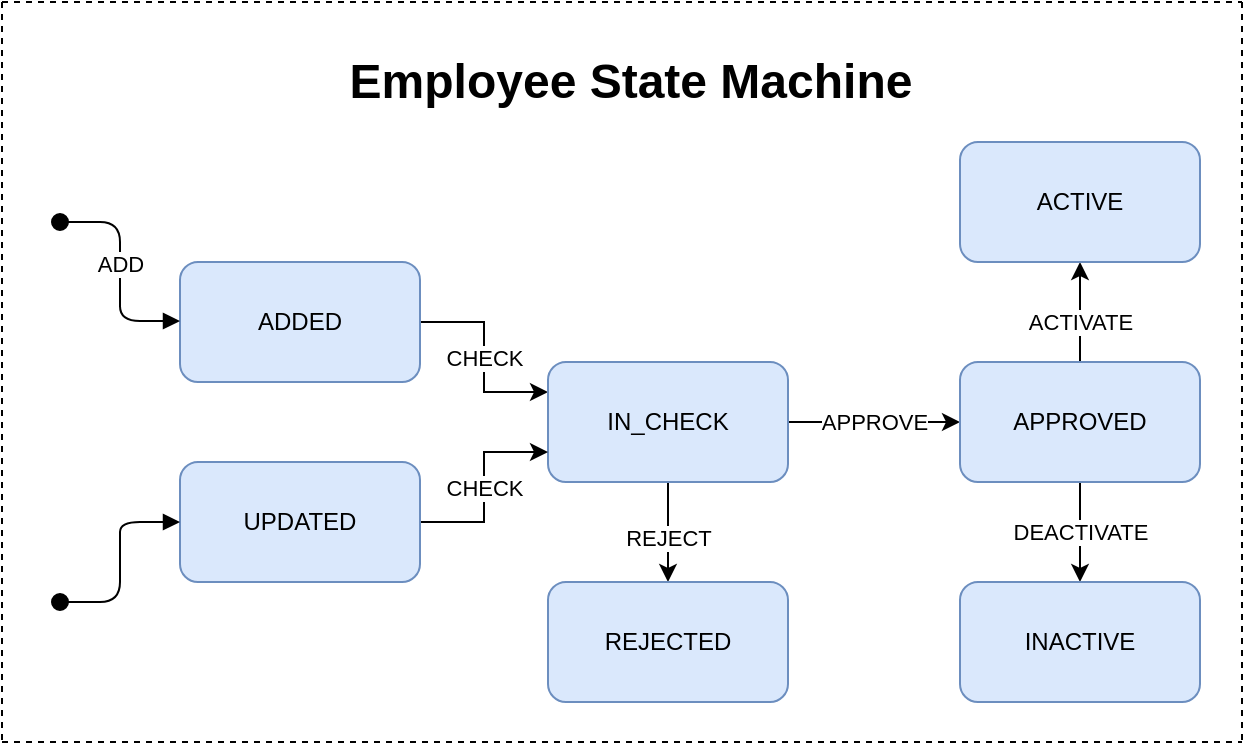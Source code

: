 <mxfile version="14.2.3" type="device"><diagram id="A9IpNxGT72lTrOjQaERG" name="Page-1"><mxGraphModel dx="796" dy="433" grid="1" gridSize="10" guides="1" tooltips="1" connect="1" arrows="1" fold="1" page="1" pageScale="1" pageWidth="827" pageHeight="1169" math="0" shadow="0"><root><mxCell id="0"/><mxCell id="1" parent="0"/><mxCell id="8NBOLbM3kLTDasVqkxs4-28" value="Employee State Machine" style="text;strokeColor=none;fillColor=none;html=1;fontSize=24;fontStyle=1;verticalAlign=middle;align=center;rounded=1;" parent="1" vertex="1"><mxGeometry x="264" y="20" width="100" height="40" as="geometry"/></mxCell><mxCell id="8NBOLbM3kLTDasVqkxs4-77" value="" style="endArrow=none;dashed=1;html=1;" parent="1" edge="1"><mxGeometry width="50" height="50" relative="1" as="geometry"><mxPoint y="370" as="sourcePoint"/><mxPoint x="620" y="370" as="targetPoint"/><Array as="points"><mxPoint x="490" y="370"/></Array></mxGeometry></mxCell><mxCell id="8NBOLbM3kLTDasVqkxs4-79" value="" style="endArrow=none;dashed=1;html=1;" parent="1" edge="1"><mxGeometry width="50" height="50" relative="1" as="geometry"><mxPoint as="sourcePoint"/><mxPoint x="620" as="targetPoint"/><Array as="points"/></mxGeometry></mxCell><mxCell id="8NBOLbM3kLTDasVqkxs4-82" value="" style="endArrow=none;dashed=1;html=1;" parent="1" edge="1"><mxGeometry width="50" height="50" relative="1" as="geometry"><mxPoint as="sourcePoint"/><mxPoint y="370" as="targetPoint"/><Array as="points"/></mxGeometry></mxCell><mxCell id="8NBOLbM3kLTDasVqkxs4-83" value="" style="endArrow=none;dashed=1;html=1;" parent="1" edge="1"><mxGeometry width="50" height="50" relative="1" as="geometry"><mxPoint x="620" as="sourcePoint"/><mxPoint x="620" y="370" as="targetPoint"/><Array as="points"/></mxGeometry></mxCell><mxCell id="qbmrbPPvg9N7RawsfmPm-8" value="CHECK" style="edgeStyle=orthogonalEdgeStyle;rounded=0;orthogonalLoop=1;jettySize=auto;html=1;exitX=1;exitY=0.5;exitDx=0;exitDy=0;entryX=0;entryY=0.25;entryDx=0;entryDy=0;" edge="1" parent="1" source="qbmrbPPvg9N7RawsfmPm-1" target="qbmrbPPvg9N7RawsfmPm-2"><mxGeometry relative="1" as="geometry"/></mxCell><mxCell id="qbmrbPPvg9N7RawsfmPm-1" value="ADDED" style="rounded=1;whiteSpace=wrap;html=1;fillColor=#dae8fc;strokeColor=#6c8ebf;" vertex="1" parent="1"><mxGeometry x="89" y="130" width="120" height="60" as="geometry"/></mxCell><mxCell id="qbmrbPPvg9N7RawsfmPm-9" value="APPROVE" style="edgeStyle=orthogonalEdgeStyle;rounded=0;orthogonalLoop=1;jettySize=auto;html=1;exitX=1;exitY=0.5;exitDx=0;exitDy=0;entryX=0;entryY=0.5;entryDx=0;entryDy=0;" edge="1" parent="1" source="qbmrbPPvg9N7RawsfmPm-2" target="qbmrbPPvg9N7RawsfmPm-4"><mxGeometry relative="1" as="geometry"><Array as="points"><mxPoint x="449" y="210"/></Array></mxGeometry></mxCell><mxCell id="qbmrbPPvg9N7RawsfmPm-10" value="REJECT" style="rounded=0;orthogonalLoop=1;jettySize=auto;html=1;exitX=0.5;exitY=1;exitDx=0;exitDy=0;entryX=0.5;entryY=0;entryDx=0;entryDy=0;" edge="1" parent="1" source="qbmrbPPvg9N7RawsfmPm-2" target="qbmrbPPvg9N7RawsfmPm-5"><mxGeometry x="0.104" relative="1" as="geometry"><mxPoint as="offset"/></mxGeometry></mxCell><mxCell id="qbmrbPPvg9N7RawsfmPm-2" value="IN_CHECK" style="rounded=1;whiteSpace=wrap;html=1;fillColor=#dae8fc;strokeColor=#6c8ebf;" vertex="1" parent="1"><mxGeometry x="273" y="180" width="120" height="60" as="geometry"/></mxCell><mxCell id="qbmrbPPvg9N7RawsfmPm-14" value="CHECK" style="edgeStyle=orthogonalEdgeStyle;rounded=0;orthogonalLoop=1;jettySize=auto;html=1;entryX=0;entryY=0.75;entryDx=0;entryDy=0;" edge="1" parent="1" source="qbmrbPPvg9N7RawsfmPm-3" target="qbmrbPPvg9N7RawsfmPm-2"><mxGeometry relative="1" as="geometry"/></mxCell><mxCell id="qbmrbPPvg9N7RawsfmPm-3" value="UPDATED" style="rounded=1;whiteSpace=wrap;html=1;fillColor=#dae8fc;strokeColor=#6c8ebf;" vertex="1" parent="1"><mxGeometry x="89" y="230" width="120" height="60" as="geometry"/></mxCell><mxCell id="qbmrbPPvg9N7RawsfmPm-15" value="DEACTIVATE" style="rounded=0;orthogonalLoop=1;jettySize=auto;html=1;entryX=0.5;entryY=0;entryDx=0;entryDy=0;exitX=0.5;exitY=1;exitDx=0;exitDy=0;" edge="1" parent="1" source="qbmrbPPvg9N7RawsfmPm-4" target="qbmrbPPvg9N7RawsfmPm-7"><mxGeometry relative="1" as="geometry"><mxPoint as="offset"/></mxGeometry></mxCell><mxCell id="qbmrbPPvg9N7RawsfmPm-16" value="ACTIVATE" style="rounded=0;orthogonalLoop=1;jettySize=auto;html=1;exitX=0.5;exitY=0;exitDx=0;exitDy=0;entryX=0.5;entryY=1;entryDx=0;entryDy=0;" edge="1" parent="1" source="qbmrbPPvg9N7RawsfmPm-4" target="qbmrbPPvg9N7RawsfmPm-6"><mxGeometry x="-0.2" relative="1" as="geometry"><mxPoint x="539" y="140" as="targetPoint"/><mxPoint as="offset"/></mxGeometry></mxCell><mxCell id="qbmrbPPvg9N7RawsfmPm-4" value="APPROVED" style="rounded=1;whiteSpace=wrap;html=1;fillColor=#dae8fc;strokeColor=#6c8ebf;" vertex="1" parent="1"><mxGeometry x="479" y="180" width="120" height="60" as="geometry"/></mxCell><mxCell id="qbmrbPPvg9N7RawsfmPm-5" value="REJECTED" style="rounded=1;whiteSpace=wrap;html=1;fillColor=#dae8fc;strokeColor=#6c8ebf;" vertex="1" parent="1"><mxGeometry x="273" y="290" width="120" height="60" as="geometry"/></mxCell><mxCell id="qbmrbPPvg9N7RawsfmPm-6" value="ACTIVE" style="rounded=1;whiteSpace=wrap;html=1;fillColor=#dae8fc;strokeColor=#6c8ebf;" vertex="1" parent="1"><mxGeometry x="479" y="70" width="120" height="60" as="geometry"/></mxCell><mxCell id="qbmrbPPvg9N7RawsfmPm-7" value="INACTIVE" style="rounded=1;whiteSpace=wrap;html=1;fillColor=#dae8fc;strokeColor=#6c8ebf;" vertex="1" parent="1"><mxGeometry x="479" y="290" width="120" height="60" as="geometry"/></mxCell><mxCell id="qbmrbPPvg9N7RawsfmPm-17" value="ADD" style="html=1;verticalAlign=bottom;startArrow=oval;startFill=1;endArrow=block;startSize=8;edgeStyle=entityRelationEdgeStyle;" edge="1" parent="1"><mxGeometry x="0.096" width="60" relative="1" as="geometry"><mxPoint x="29" y="110" as="sourcePoint"/><mxPoint x="89" y="159.5" as="targetPoint"/><mxPoint as="offset"/></mxGeometry></mxCell><mxCell id="qbmrbPPvg9N7RawsfmPm-19" value="" style="html=1;verticalAlign=bottom;startArrow=oval;startFill=1;endArrow=block;startSize=8;entryX=0;entryY=0.5;entryDx=0;entryDy=0;edgeStyle=entityRelationEdgeStyle;" edge="1" parent="1" target="qbmrbPPvg9N7RawsfmPm-3"><mxGeometry x="-0.091" width="60" relative="1" as="geometry"><mxPoint x="29" y="300" as="sourcePoint"/><mxPoint x="89" y="300" as="targetPoint"/><mxPoint as="offset"/></mxGeometry></mxCell></root></mxGraphModel></diagram></mxfile>
